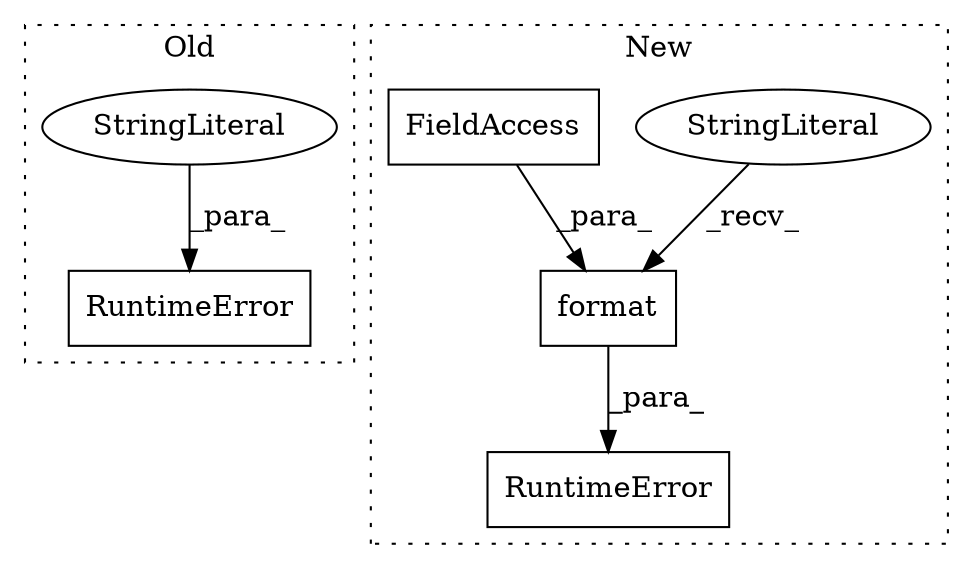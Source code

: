 digraph G {
subgraph cluster0 {
1 [label="RuntimeError" a="32" s="913,977" l="13,1" shape="box"];
6 [label="StringLiteral" a="45" s="926" l="51" shape="ellipse"];
label = "Old";
style="dotted";
}
subgraph cluster1 {
2 [label="format" a="32" s="963,984" l="7,1" shape="box"];
3 [label="StringLiteral" a="45" s="926" l="36" shape="ellipse"];
4 [label="FieldAccess" a="22" s="970" l="14" shape="box"];
5 [label="RuntimeError" a="32" s="913,985" l="13,1" shape="box"];
label = "New";
style="dotted";
}
2 -> 5 [label="_para_"];
3 -> 2 [label="_recv_"];
4 -> 2 [label="_para_"];
6 -> 1 [label="_para_"];
}